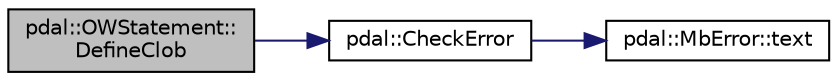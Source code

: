 digraph "pdal::OWStatement::DefineClob"
{
  edge [fontname="Helvetica",fontsize="10",labelfontname="Helvetica",labelfontsize="10"];
  node [fontname="Helvetica",fontsize="10",shape=record];
  rankdir="LR";
  Node1 [label="pdal::OWStatement::\lDefineClob",height=0.2,width=0.4,color="black", fillcolor="grey75", style="filled", fontcolor="black"];
  Node1 -> Node2 [color="midnightblue",fontsize="10",style="solid",fontname="Helvetica"];
  Node2 [label="pdal::CheckError",height=0.2,width=0.4,color="black", fillcolor="white", style="filled",URL="$namespacepdal.html#a6c7080f4fd6dc91b0cf4cfa8bc61a51c"];
  Node2 -> Node3 [color="midnightblue",fontsize="10",style="solid",fontname="Helvetica"];
  Node3 [label="pdal::MbError::text",height=0.2,width=0.4,color="black", fillcolor="white", style="filled",URL="$namespacepdal_1_1MbError.html#a4d54b8e3f4518938995230a414498a54"];
}
